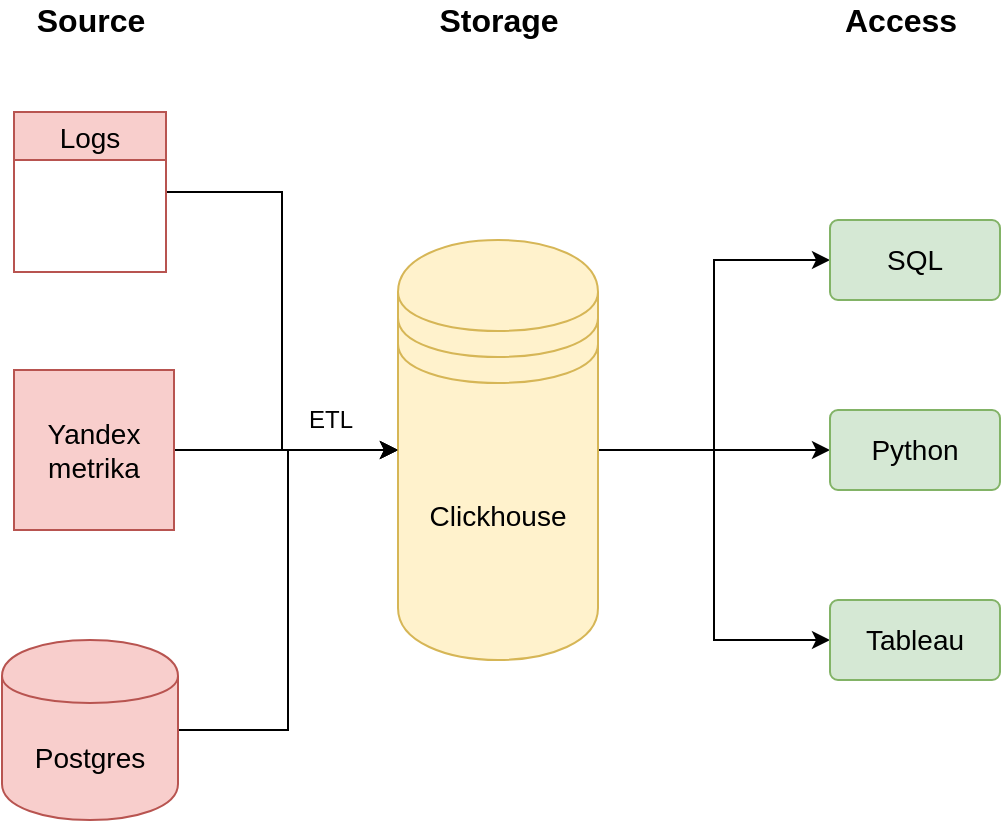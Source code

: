 <mxfile version="13.3.1" type="device"><diagram id="HYot9ogsfFzv51tRae_j" name="Page-1"><mxGraphModel dx="918" dy="663" grid="1" gridSize="10" guides="1" tooltips="1" connect="1" arrows="1" fold="1" page="1" pageScale="1" pageWidth="827" pageHeight="1169" math="0" shadow="0"><root><mxCell id="0"/><mxCell id="1" parent="0"/><mxCell id="h2LkU9sDWeWx4clpw1r2-15" style="edgeStyle=orthogonalEdgeStyle;rounded=0;orthogonalLoop=1;jettySize=auto;html=1;exitX=1;exitY=0.5;exitDx=0;exitDy=0;" edge="1" parent="1" source="h2LkU9sDWeWx4clpw1r2-5" target="h2LkU9sDWeWx4clpw1r2-14"><mxGeometry relative="1" as="geometry"><Array as="points"><mxPoint x="306" y="456"/><mxPoint x="306" y="585"/></Array></mxGeometry></mxCell><mxCell id="h2LkU9sDWeWx4clpw1r2-5" value="Logs" style="swimlane;startSize=24;fillColor=#f8cecc;strokeColor=#b85450;fontSize=14;fontStyle=0" vertex="1" parent="1"><mxGeometry x="172" y="416" width="76" height="80" as="geometry"/></mxCell><mxCell id="h2LkU9sDWeWx4clpw1r2-17" style="edgeStyle=orthogonalEdgeStyle;rounded=0;orthogonalLoop=1;jettySize=auto;html=1;exitX=1;exitY=0.5;exitDx=0;exitDy=0;" edge="1" parent="1" source="h2LkU9sDWeWx4clpw1r2-12" target="h2LkU9sDWeWx4clpw1r2-14"><mxGeometry relative="1" as="geometry"/></mxCell><mxCell id="h2LkU9sDWeWx4clpw1r2-12" value="&lt;font style=&quot;font-size: 14px&quot;&gt;Postgres&lt;/font&gt;" style="shape=cylinder;whiteSpace=wrap;html=1;boundedLbl=1;backgroundOutline=1;fillColor=#f8cecc;strokeColor=#b85450;" vertex="1" parent="1"><mxGeometry x="166" y="680" width="88" height="90" as="geometry"/></mxCell><mxCell id="h2LkU9sDWeWx4clpw1r2-42" style="edgeStyle=orthogonalEdgeStyle;rounded=0;orthogonalLoop=1;jettySize=auto;html=1;entryX=0;entryY=0.5;entryDx=0;entryDy=0;" edge="1" parent="1" source="h2LkU9sDWeWx4clpw1r2-14" target="h2LkU9sDWeWx4clpw1r2-38"><mxGeometry relative="1" as="geometry"/></mxCell><mxCell id="h2LkU9sDWeWx4clpw1r2-43" style="edgeStyle=orthogonalEdgeStyle;rounded=0;orthogonalLoop=1;jettySize=auto;html=1;entryX=0;entryY=0.5;entryDx=0;entryDy=0;" edge="1" parent="1" source="h2LkU9sDWeWx4clpw1r2-14" target="h2LkU9sDWeWx4clpw1r2-37"><mxGeometry relative="1" as="geometry"/></mxCell><mxCell id="h2LkU9sDWeWx4clpw1r2-44" style="edgeStyle=orthogonalEdgeStyle;rounded=0;orthogonalLoop=1;jettySize=auto;html=1;entryX=0;entryY=0.5;entryDx=0;entryDy=0;" edge="1" parent="1" source="h2LkU9sDWeWx4clpw1r2-14" target="h2LkU9sDWeWx4clpw1r2-40"><mxGeometry relative="1" as="geometry"/></mxCell><mxCell id="h2LkU9sDWeWx4clpw1r2-14" value="&lt;span style=&quot;font-size: 14px&quot;&gt;Clickhouse&lt;/span&gt;" style="shape=datastore;whiteSpace=wrap;html=1;fillColor=#fff2cc;strokeColor=#d6b656;" vertex="1" parent="1"><mxGeometry x="364" y="480" width="100" height="210" as="geometry"/></mxCell><mxCell id="h2LkU9sDWeWx4clpw1r2-22" value="&lt;font style=&quot;font-size: 16px&quot;&gt;&lt;b&gt;Source&lt;/b&gt;&lt;/font&gt;" style="text;html=1;align=center;verticalAlign=middle;resizable=0;points=[];autosize=1;" vertex="1" parent="1"><mxGeometry x="175" y="360" width="70" height="20" as="geometry"/></mxCell><mxCell id="h2LkU9sDWeWx4clpw1r2-23" value="&lt;font style=&quot;font-size: 16px&quot;&gt;&lt;b&gt;Storage&lt;br&gt;&lt;/b&gt;&lt;/font&gt;" style="text;html=1;align=center;verticalAlign=middle;resizable=0;points=[];autosize=1;" vertex="1" parent="1"><mxGeometry x="374" y="360" width="80" height="20" as="geometry"/></mxCell><mxCell id="h2LkU9sDWeWx4clpw1r2-24" value="&lt;font style=&quot;font-size: 16px&quot;&gt;&lt;b&gt;Access&lt;br&gt;&lt;/b&gt;&lt;/font&gt;" style="text;html=1;align=center;verticalAlign=middle;resizable=0;points=[];autosize=1;" vertex="1" parent="1"><mxGeometry x="580" y="360" width="70" height="20" as="geometry"/></mxCell><mxCell id="h2LkU9sDWeWx4clpw1r2-37" value="&lt;font style=&quot;font-size: 14px&quot;&gt;Python&lt;/font&gt;" style="rounded=1;arcSize=10;whiteSpace=wrap;html=1;align=center;fillColor=#d5e8d4;strokeColor=#82b366;" vertex="1" parent="1"><mxGeometry x="580" y="565" width="85" height="40" as="geometry"/></mxCell><mxCell id="h2LkU9sDWeWx4clpw1r2-40" value="&lt;font style=&quot;font-size: 14px&quot;&gt;Tableau&lt;/font&gt;" style="rounded=1;arcSize=10;whiteSpace=wrap;html=1;align=center;fillColor=#d5e8d4;strokeColor=#82b366;" vertex="1" parent="1"><mxGeometry x="580" y="660" width="85" height="40" as="geometry"/></mxCell><mxCell id="h2LkU9sDWeWx4clpw1r2-38" value="&lt;font style=&quot;font-size: 14px&quot;&gt;SQL&lt;/font&gt;" style="rounded=1;arcSize=10;whiteSpace=wrap;html=1;align=center;fillColor=#d5e8d4;strokeColor=#82b366;" vertex="1" parent="1"><mxGeometry x="580" y="470" width="85" height="40" as="geometry"/></mxCell><mxCell id="h2LkU9sDWeWx4clpw1r2-45" value="ETL" style="text;html=1;align=center;verticalAlign=middle;resizable=0;points=[];autosize=1;" vertex="1" parent="1"><mxGeometry x="310" y="560" width="40" height="20" as="geometry"/></mxCell><mxCell id="h2LkU9sDWeWx4clpw1r2-47" style="edgeStyle=orthogonalEdgeStyle;rounded=0;orthogonalLoop=1;jettySize=auto;html=1;" edge="1" parent="1" source="h2LkU9sDWeWx4clpw1r2-46" target="h2LkU9sDWeWx4clpw1r2-14"><mxGeometry relative="1" as="geometry"/></mxCell><mxCell id="h2LkU9sDWeWx4clpw1r2-46" value="&lt;font style=&quot;font-size: 14px&quot;&gt;Yandex metrika&lt;/font&gt;" style="whiteSpace=wrap;html=1;aspect=fixed;align=center;fillColor=#f8cecc;strokeColor=#b85450;" vertex="1" parent="1"><mxGeometry x="172" y="545" width="80" height="80" as="geometry"/></mxCell></root></mxGraphModel></diagram></mxfile>